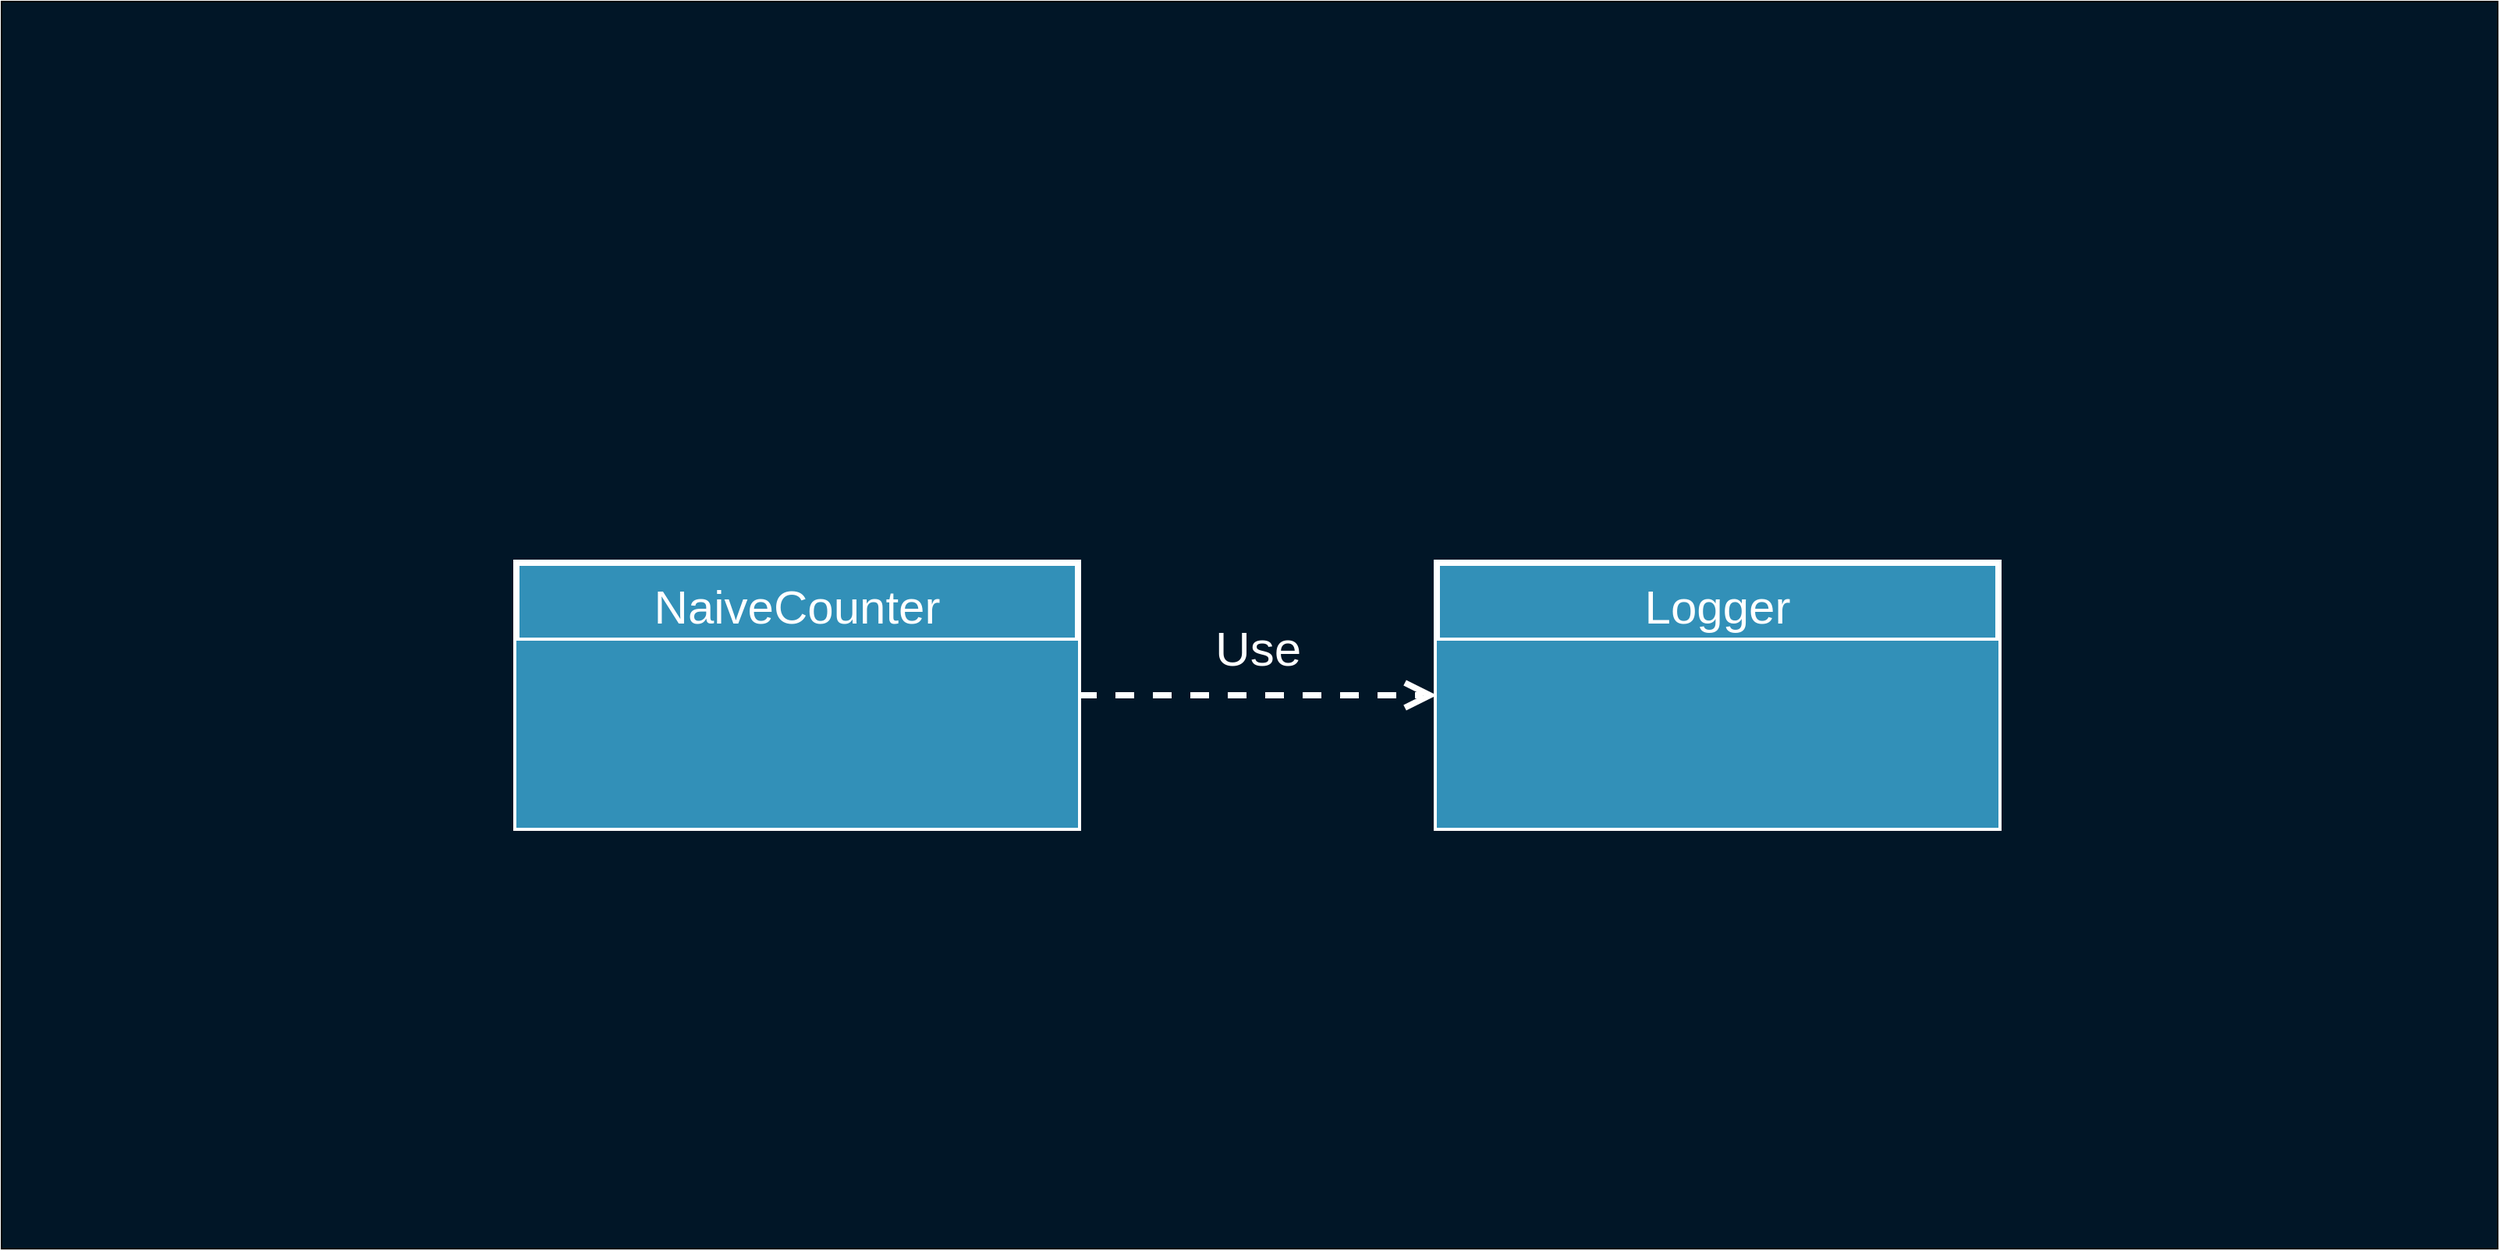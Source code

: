 <mxfile version="13.0.3" type="device"><diagram name="Page-1" id="b5b7bab2-c9e2-2cf4-8b2a-24fd1a2a6d21"><mxGraphModel dx="4154" dy="967" grid="1" gridSize="10" guides="1" tooltips="1" connect="1" arrows="1" fold="1" page="1" pageScale="1" pageWidth="827" pageHeight="1169" background="#ffffff" math="0" shadow="0"><root><mxCell id="0"/><mxCell id="1" parent="0"/><mxCell id="crDRbli0xWPwZ9U8P9Jx-28" value="" style="rounded=0;whiteSpace=wrap;html=1;fillColor=#011627;fontSize=30;fontColor=#FFFFFF;strokeColor=#000000;" parent="1" vertex="1"><mxGeometry x="-1850" y="90" width="1600" height="800" as="geometry"/></mxCell><mxCell id="DCdFdqNJGPphD0C1cl4i-4" value="Use" style="endArrow=open;endSize=12;dashed=1;html=1;fontSize=31;fontColor=#FFFFFF;strokeColor=#FFFFFF;entryX=0;entryY=0.5;entryDx=0;entryDy=0;strokeWidth=4;exitX=1;exitY=0.5;exitDx=0;exitDy=0;labelBackgroundColor=none;rounded=0;" parent="1" source="DdPTCenNgJsh_dnJ2fBj-1" target="DdPTCenNgJsh_dnJ2fBj-8" edge="1"><mxGeometry y="30" width="160" relative="1" as="geometry"><mxPoint x="-1450.0" y="385" as="sourcePoint"/><mxPoint x="-1136.0" y="385" as="targetPoint"/><Array as="points"/><mxPoint as="offset"/></mxGeometry></mxCell><mxCell id="DdPTCenNgJsh_dnJ2fBj-8" value="Logger" style="swimlane;fontStyle=0;childLayout=stackLayout;horizontal=1;startSize=50;fillColor=#3290B8;horizontalStack=0;resizeParent=1;resizeParentMax=0;resizeLast=0;collapsible=1;marginBottom=0;strokeColor=#FFFFFF;fontColor=#FFFFFF;strokeWidth=4;fontSize=30;" vertex="1" parent="1"><mxGeometry x="-930" y="450" width="360" height="170" as="geometry"/></mxCell><mxCell id="DdPTCenNgJsh_dnJ2fBj-9" value="" style="text;html=1;strokeColor=none;fillColor=#3290B8;align=center;verticalAlign=middle;whiteSpace=wrap;rounded=0;fontSize=30;fontColor=#FFFFFF;" vertex="1" parent="DdPTCenNgJsh_dnJ2fBj-8"><mxGeometry y="50" width="360" height="120" as="geometry"/></mxCell><mxCell id="DdPTCenNgJsh_dnJ2fBj-1" value="NaiveCounter" style="swimlane;fontStyle=0;childLayout=stackLayout;horizontal=1;startSize=50;fillColor=#3290B8;horizontalStack=0;resizeParent=1;resizeParentMax=0;resizeLast=0;collapsible=1;marginBottom=0;strokeColor=#FFFFFF;fontColor=#FFFFFF;strokeWidth=4;fontSize=30;" vertex="1" parent="1"><mxGeometry x="-1520" y="450" width="360" height="170" as="geometry"/></mxCell><mxCell id="DdPTCenNgJsh_dnJ2fBj-6" value="" style="text;html=1;strokeColor=none;fillColor=#3290B8;align=center;verticalAlign=middle;whiteSpace=wrap;rounded=0;fontSize=30;fontColor=#FFFFFF;" vertex="1" parent="DdPTCenNgJsh_dnJ2fBj-1"><mxGeometry y="50" width="360" height="120" as="geometry"/></mxCell></root></mxGraphModel></diagram></mxfile>